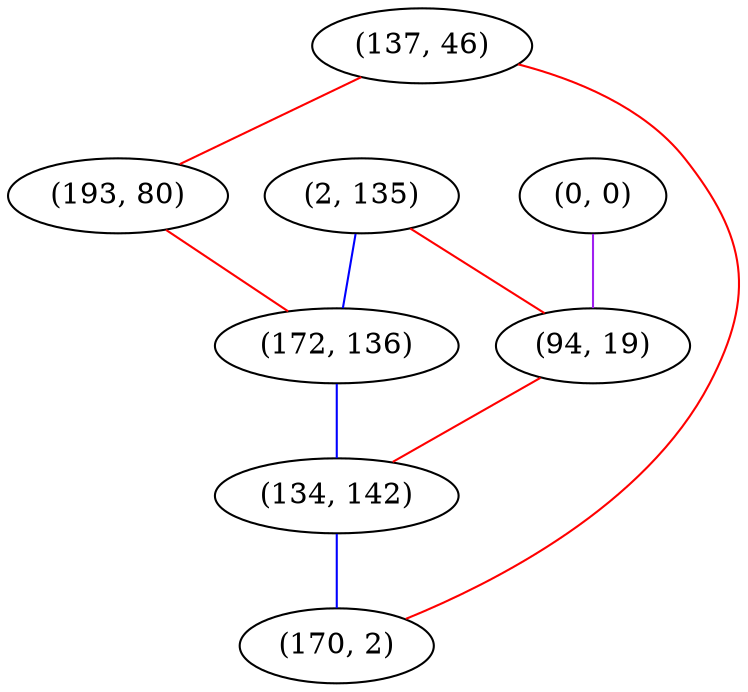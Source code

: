 graph "" {
"(2, 135)";
"(0, 0)";
"(137, 46)";
"(193, 80)";
"(172, 136)";
"(94, 19)";
"(134, 142)";
"(170, 2)";
"(2, 135)" -- "(94, 19)"  [color=red, key=0, weight=1];
"(2, 135)" -- "(172, 136)"  [color=blue, key=0, weight=3];
"(0, 0)" -- "(94, 19)"  [color=purple, key=0, weight=4];
"(137, 46)" -- "(193, 80)"  [color=red, key=0, weight=1];
"(137, 46)" -- "(170, 2)"  [color=red, key=0, weight=1];
"(193, 80)" -- "(172, 136)"  [color=red, key=0, weight=1];
"(172, 136)" -- "(134, 142)"  [color=blue, key=0, weight=3];
"(94, 19)" -- "(134, 142)"  [color=red, key=0, weight=1];
"(134, 142)" -- "(170, 2)"  [color=blue, key=0, weight=3];
}
